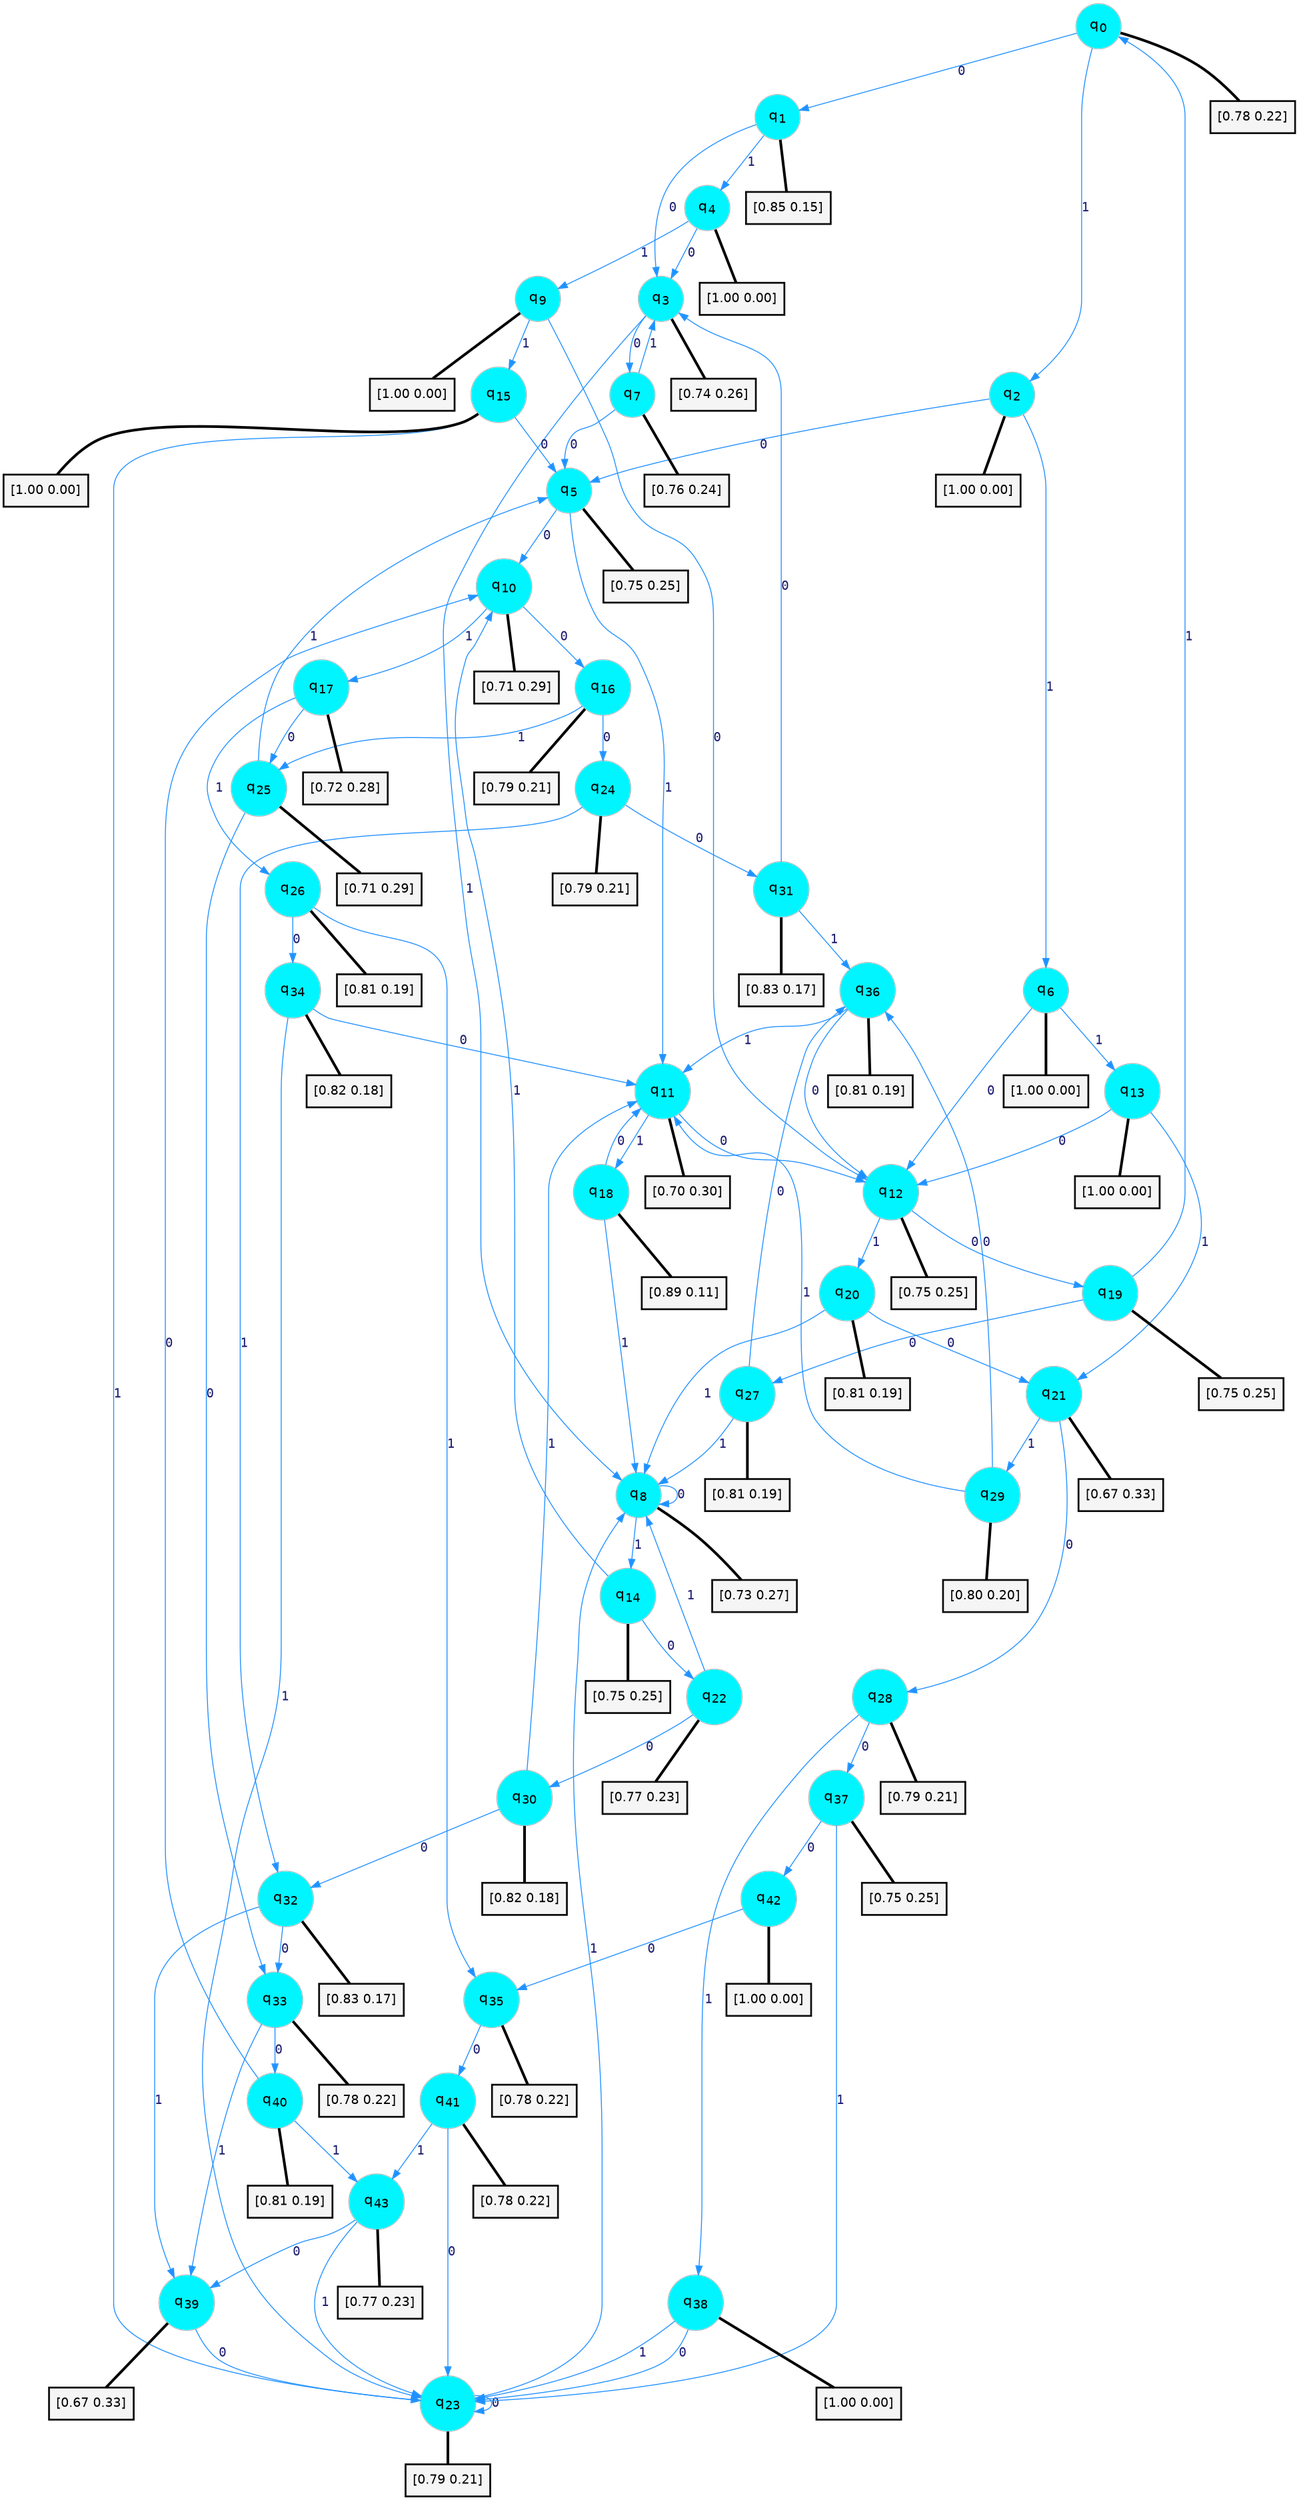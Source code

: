 digraph G {
graph [
bgcolor=transparent, dpi=300, rankdir=TD, size="40,25"];
node [
color=gray, fillcolor=turquoise1, fontcolor=black, fontname=Helvetica, fontsize=16, fontweight=bold, shape=circle, style=filled];
edge [
arrowsize=1, color=dodgerblue1, fontcolor=midnightblue, fontname=courier, fontweight=bold, penwidth=1, style=solid, weight=20];
0[label=<q<SUB>0</SUB>>];
1[label=<q<SUB>1</SUB>>];
2[label=<q<SUB>2</SUB>>];
3[label=<q<SUB>3</SUB>>];
4[label=<q<SUB>4</SUB>>];
5[label=<q<SUB>5</SUB>>];
6[label=<q<SUB>6</SUB>>];
7[label=<q<SUB>7</SUB>>];
8[label=<q<SUB>8</SUB>>];
9[label=<q<SUB>9</SUB>>];
10[label=<q<SUB>10</SUB>>];
11[label=<q<SUB>11</SUB>>];
12[label=<q<SUB>12</SUB>>];
13[label=<q<SUB>13</SUB>>];
14[label=<q<SUB>14</SUB>>];
15[label=<q<SUB>15</SUB>>];
16[label=<q<SUB>16</SUB>>];
17[label=<q<SUB>17</SUB>>];
18[label=<q<SUB>18</SUB>>];
19[label=<q<SUB>19</SUB>>];
20[label=<q<SUB>20</SUB>>];
21[label=<q<SUB>21</SUB>>];
22[label=<q<SUB>22</SUB>>];
23[label=<q<SUB>23</SUB>>];
24[label=<q<SUB>24</SUB>>];
25[label=<q<SUB>25</SUB>>];
26[label=<q<SUB>26</SUB>>];
27[label=<q<SUB>27</SUB>>];
28[label=<q<SUB>28</SUB>>];
29[label=<q<SUB>29</SUB>>];
30[label=<q<SUB>30</SUB>>];
31[label=<q<SUB>31</SUB>>];
32[label=<q<SUB>32</SUB>>];
33[label=<q<SUB>33</SUB>>];
34[label=<q<SUB>34</SUB>>];
35[label=<q<SUB>35</SUB>>];
36[label=<q<SUB>36</SUB>>];
37[label=<q<SUB>37</SUB>>];
38[label=<q<SUB>38</SUB>>];
39[label=<q<SUB>39</SUB>>];
40[label=<q<SUB>40</SUB>>];
41[label=<q<SUB>41</SUB>>];
42[label=<q<SUB>42</SUB>>];
43[label=<q<SUB>43</SUB>>];
44[label="[0.78 0.22]", shape=box,fontcolor=black, fontname=Helvetica, fontsize=14, penwidth=2, fillcolor=whitesmoke,color=black];
45[label="[0.85 0.15]", shape=box,fontcolor=black, fontname=Helvetica, fontsize=14, penwidth=2, fillcolor=whitesmoke,color=black];
46[label="[1.00 0.00]", shape=box,fontcolor=black, fontname=Helvetica, fontsize=14, penwidth=2, fillcolor=whitesmoke,color=black];
47[label="[0.74 0.26]", shape=box,fontcolor=black, fontname=Helvetica, fontsize=14, penwidth=2, fillcolor=whitesmoke,color=black];
48[label="[1.00 0.00]", shape=box,fontcolor=black, fontname=Helvetica, fontsize=14, penwidth=2, fillcolor=whitesmoke,color=black];
49[label="[0.75 0.25]", shape=box,fontcolor=black, fontname=Helvetica, fontsize=14, penwidth=2, fillcolor=whitesmoke,color=black];
50[label="[1.00 0.00]", shape=box,fontcolor=black, fontname=Helvetica, fontsize=14, penwidth=2, fillcolor=whitesmoke,color=black];
51[label="[0.76 0.24]", shape=box,fontcolor=black, fontname=Helvetica, fontsize=14, penwidth=2, fillcolor=whitesmoke,color=black];
52[label="[0.73 0.27]", shape=box,fontcolor=black, fontname=Helvetica, fontsize=14, penwidth=2, fillcolor=whitesmoke,color=black];
53[label="[1.00 0.00]", shape=box,fontcolor=black, fontname=Helvetica, fontsize=14, penwidth=2, fillcolor=whitesmoke,color=black];
54[label="[0.71 0.29]", shape=box,fontcolor=black, fontname=Helvetica, fontsize=14, penwidth=2, fillcolor=whitesmoke,color=black];
55[label="[0.70 0.30]", shape=box,fontcolor=black, fontname=Helvetica, fontsize=14, penwidth=2, fillcolor=whitesmoke,color=black];
56[label="[0.75 0.25]", shape=box,fontcolor=black, fontname=Helvetica, fontsize=14, penwidth=2, fillcolor=whitesmoke,color=black];
57[label="[1.00 0.00]", shape=box,fontcolor=black, fontname=Helvetica, fontsize=14, penwidth=2, fillcolor=whitesmoke,color=black];
58[label="[0.75 0.25]", shape=box,fontcolor=black, fontname=Helvetica, fontsize=14, penwidth=2, fillcolor=whitesmoke,color=black];
59[label="[1.00 0.00]", shape=box,fontcolor=black, fontname=Helvetica, fontsize=14, penwidth=2, fillcolor=whitesmoke,color=black];
60[label="[0.79 0.21]", shape=box,fontcolor=black, fontname=Helvetica, fontsize=14, penwidth=2, fillcolor=whitesmoke,color=black];
61[label="[0.72 0.28]", shape=box,fontcolor=black, fontname=Helvetica, fontsize=14, penwidth=2, fillcolor=whitesmoke,color=black];
62[label="[0.89 0.11]", shape=box,fontcolor=black, fontname=Helvetica, fontsize=14, penwidth=2, fillcolor=whitesmoke,color=black];
63[label="[0.75 0.25]", shape=box,fontcolor=black, fontname=Helvetica, fontsize=14, penwidth=2, fillcolor=whitesmoke,color=black];
64[label="[0.81 0.19]", shape=box,fontcolor=black, fontname=Helvetica, fontsize=14, penwidth=2, fillcolor=whitesmoke,color=black];
65[label="[0.67 0.33]", shape=box,fontcolor=black, fontname=Helvetica, fontsize=14, penwidth=2, fillcolor=whitesmoke,color=black];
66[label="[0.77 0.23]", shape=box,fontcolor=black, fontname=Helvetica, fontsize=14, penwidth=2, fillcolor=whitesmoke,color=black];
67[label="[0.79 0.21]", shape=box,fontcolor=black, fontname=Helvetica, fontsize=14, penwidth=2, fillcolor=whitesmoke,color=black];
68[label="[0.79 0.21]", shape=box,fontcolor=black, fontname=Helvetica, fontsize=14, penwidth=2, fillcolor=whitesmoke,color=black];
69[label="[0.71 0.29]", shape=box,fontcolor=black, fontname=Helvetica, fontsize=14, penwidth=2, fillcolor=whitesmoke,color=black];
70[label="[0.81 0.19]", shape=box,fontcolor=black, fontname=Helvetica, fontsize=14, penwidth=2, fillcolor=whitesmoke,color=black];
71[label="[0.81 0.19]", shape=box,fontcolor=black, fontname=Helvetica, fontsize=14, penwidth=2, fillcolor=whitesmoke,color=black];
72[label="[0.79 0.21]", shape=box,fontcolor=black, fontname=Helvetica, fontsize=14, penwidth=2, fillcolor=whitesmoke,color=black];
73[label="[0.80 0.20]", shape=box,fontcolor=black, fontname=Helvetica, fontsize=14, penwidth=2, fillcolor=whitesmoke,color=black];
74[label="[0.82 0.18]", shape=box,fontcolor=black, fontname=Helvetica, fontsize=14, penwidth=2, fillcolor=whitesmoke,color=black];
75[label="[0.83 0.17]", shape=box,fontcolor=black, fontname=Helvetica, fontsize=14, penwidth=2, fillcolor=whitesmoke,color=black];
76[label="[0.83 0.17]", shape=box,fontcolor=black, fontname=Helvetica, fontsize=14, penwidth=2, fillcolor=whitesmoke,color=black];
77[label="[0.78 0.22]", shape=box,fontcolor=black, fontname=Helvetica, fontsize=14, penwidth=2, fillcolor=whitesmoke,color=black];
78[label="[0.82 0.18]", shape=box,fontcolor=black, fontname=Helvetica, fontsize=14, penwidth=2, fillcolor=whitesmoke,color=black];
79[label="[0.78 0.22]", shape=box,fontcolor=black, fontname=Helvetica, fontsize=14, penwidth=2, fillcolor=whitesmoke,color=black];
80[label="[0.81 0.19]", shape=box,fontcolor=black, fontname=Helvetica, fontsize=14, penwidth=2, fillcolor=whitesmoke,color=black];
81[label="[0.75 0.25]", shape=box,fontcolor=black, fontname=Helvetica, fontsize=14, penwidth=2, fillcolor=whitesmoke,color=black];
82[label="[1.00 0.00]", shape=box,fontcolor=black, fontname=Helvetica, fontsize=14, penwidth=2, fillcolor=whitesmoke,color=black];
83[label="[0.67 0.33]", shape=box,fontcolor=black, fontname=Helvetica, fontsize=14, penwidth=2, fillcolor=whitesmoke,color=black];
84[label="[0.81 0.19]", shape=box,fontcolor=black, fontname=Helvetica, fontsize=14, penwidth=2, fillcolor=whitesmoke,color=black];
85[label="[0.78 0.22]", shape=box,fontcolor=black, fontname=Helvetica, fontsize=14, penwidth=2, fillcolor=whitesmoke,color=black];
86[label="[1.00 0.00]", shape=box,fontcolor=black, fontname=Helvetica, fontsize=14, penwidth=2, fillcolor=whitesmoke,color=black];
87[label="[0.77 0.23]", shape=box,fontcolor=black, fontname=Helvetica, fontsize=14, penwidth=2, fillcolor=whitesmoke,color=black];
0->1 [label=0];
0->2 [label=1];
0->44 [arrowhead=none, penwidth=3,color=black];
1->3 [label=0];
1->4 [label=1];
1->45 [arrowhead=none, penwidth=3,color=black];
2->5 [label=0];
2->6 [label=1];
2->46 [arrowhead=none, penwidth=3,color=black];
3->7 [label=0];
3->8 [label=1];
3->47 [arrowhead=none, penwidth=3,color=black];
4->3 [label=0];
4->9 [label=1];
4->48 [arrowhead=none, penwidth=3,color=black];
5->10 [label=0];
5->11 [label=1];
5->49 [arrowhead=none, penwidth=3,color=black];
6->12 [label=0];
6->13 [label=1];
6->50 [arrowhead=none, penwidth=3,color=black];
7->5 [label=0];
7->3 [label=1];
7->51 [arrowhead=none, penwidth=3,color=black];
8->8 [label=0];
8->14 [label=1];
8->52 [arrowhead=none, penwidth=3,color=black];
9->12 [label=0];
9->15 [label=1];
9->53 [arrowhead=none, penwidth=3,color=black];
10->16 [label=0];
10->17 [label=1];
10->54 [arrowhead=none, penwidth=3,color=black];
11->12 [label=0];
11->18 [label=1];
11->55 [arrowhead=none, penwidth=3,color=black];
12->19 [label=0];
12->20 [label=1];
12->56 [arrowhead=none, penwidth=3,color=black];
13->12 [label=0];
13->21 [label=1];
13->57 [arrowhead=none, penwidth=3,color=black];
14->22 [label=0];
14->10 [label=1];
14->58 [arrowhead=none, penwidth=3,color=black];
15->5 [label=0];
15->23 [label=1];
15->59 [arrowhead=none, penwidth=3,color=black];
16->24 [label=0];
16->25 [label=1];
16->60 [arrowhead=none, penwidth=3,color=black];
17->25 [label=0];
17->26 [label=1];
17->61 [arrowhead=none, penwidth=3,color=black];
18->11 [label=0];
18->8 [label=1];
18->62 [arrowhead=none, penwidth=3,color=black];
19->27 [label=0];
19->0 [label=1];
19->63 [arrowhead=none, penwidth=3,color=black];
20->21 [label=0];
20->8 [label=1];
20->64 [arrowhead=none, penwidth=3,color=black];
21->28 [label=0];
21->29 [label=1];
21->65 [arrowhead=none, penwidth=3,color=black];
22->30 [label=0];
22->8 [label=1];
22->66 [arrowhead=none, penwidth=3,color=black];
23->23 [label=0];
23->8 [label=1];
23->67 [arrowhead=none, penwidth=3,color=black];
24->31 [label=0];
24->32 [label=1];
24->68 [arrowhead=none, penwidth=3,color=black];
25->33 [label=0];
25->5 [label=1];
25->69 [arrowhead=none, penwidth=3,color=black];
26->34 [label=0];
26->35 [label=1];
26->70 [arrowhead=none, penwidth=3,color=black];
27->36 [label=0];
27->8 [label=1];
27->71 [arrowhead=none, penwidth=3,color=black];
28->37 [label=0];
28->38 [label=1];
28->72 [arrowhead=none, penwidth=3,color=black];
29->36 [label=0];
29->11 [label=1];
29->73 [arrowhead=none, penwidth=3,color=black];
30->32 [label=0];
30->11 [label=1];
30->74 [arrowhead=none, penwidth=3,color=black];
31->3 [label=0];
31->36 [label=1];
31->75 [arrowhead=none, penwidth=3,color=black];
32->33 [label=0];
32->39 [label=1];
32->76 [arrowhead=none, penwidth=3,color=black];
33->40 [label=0];
33->39 [label=1];
33->77 [arrowhead=none, penwidth=3,color=black];
34->11 [label=0];
34->23 [label=1];
34->78 [arrowhead=none, penwidth=3,color=black];
35->41 [label=0];
35->79 [arrowhead=none, penwidth=3,color=black];
36->12 [label=0];
36->11 [label=1];
36->80 [arrowhead=none, penwidth=3,color=black];
37->42 [label=0];
37->23 [label=1];
37->81 [arrowhead=none, penwidth=3,color=black];
38->23 [label=0];
38->23 [label=1];
38->82 [arrowhead=none, penwidth=3,color=black];
39->23 [label=0];
39->83 [arrowhead=none, penwidth=3,color=black];
40->10 [label=0];
40->43 [label=1];
40->84 [arrowhead=none, penwidth=3,color=black];
41->23 [label=0];
41->43 [label=1];
41->85 [arrowhead=none, penwidth=3,color=black];
42->35 [label=0];
42->86 [arrowhead=none, penwidth=3,color=black];
43->39 [label=0];
43->23 [label=1];
43->87 [arrowhead=none, penwidth=3,color=black];
}
